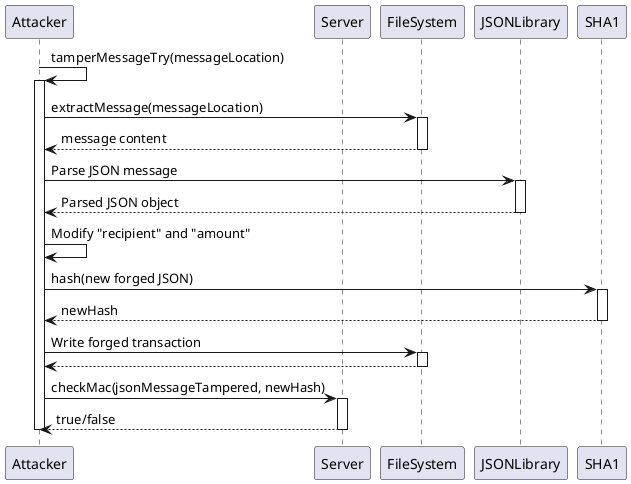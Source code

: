 @startuml
participant Attacker
participant Server
participant FileSystem
participant JSONLibrary
participant SHA1

Attacker -> Attacker: tamperMessageTry(messageLocation)
activate Attacker

Attacker -> FileSystem: extractMessage(messageLocation)
activate FileSystem
FileSystem --> Attacker: message content
deactivate FileSystem

Attacker -> JSONLibrary: Parse JSON message
activate JSONLibrary
JSONLibrary --> Attacker: Parsed JSON object
deactivate JSONLibrary

Attacker -> Attacker: Modify "recipient" and "amount"

Attacker -> SHA1: hash(new forged JSON)
activate SHA1
SHA1 --> Attacker: newHash
deactivate SHA1

Attacker -> FileSystem: Write forged transaction
activate FileSystem
FileSystem --> Attacker:
deactivate FileSystem

Attacker -> Server: checkMac(jsonMessageTampered, newHash)
activate Server
Server --> Attacker: true/false
deactivate Server

deactivate Attacker
@enduml
